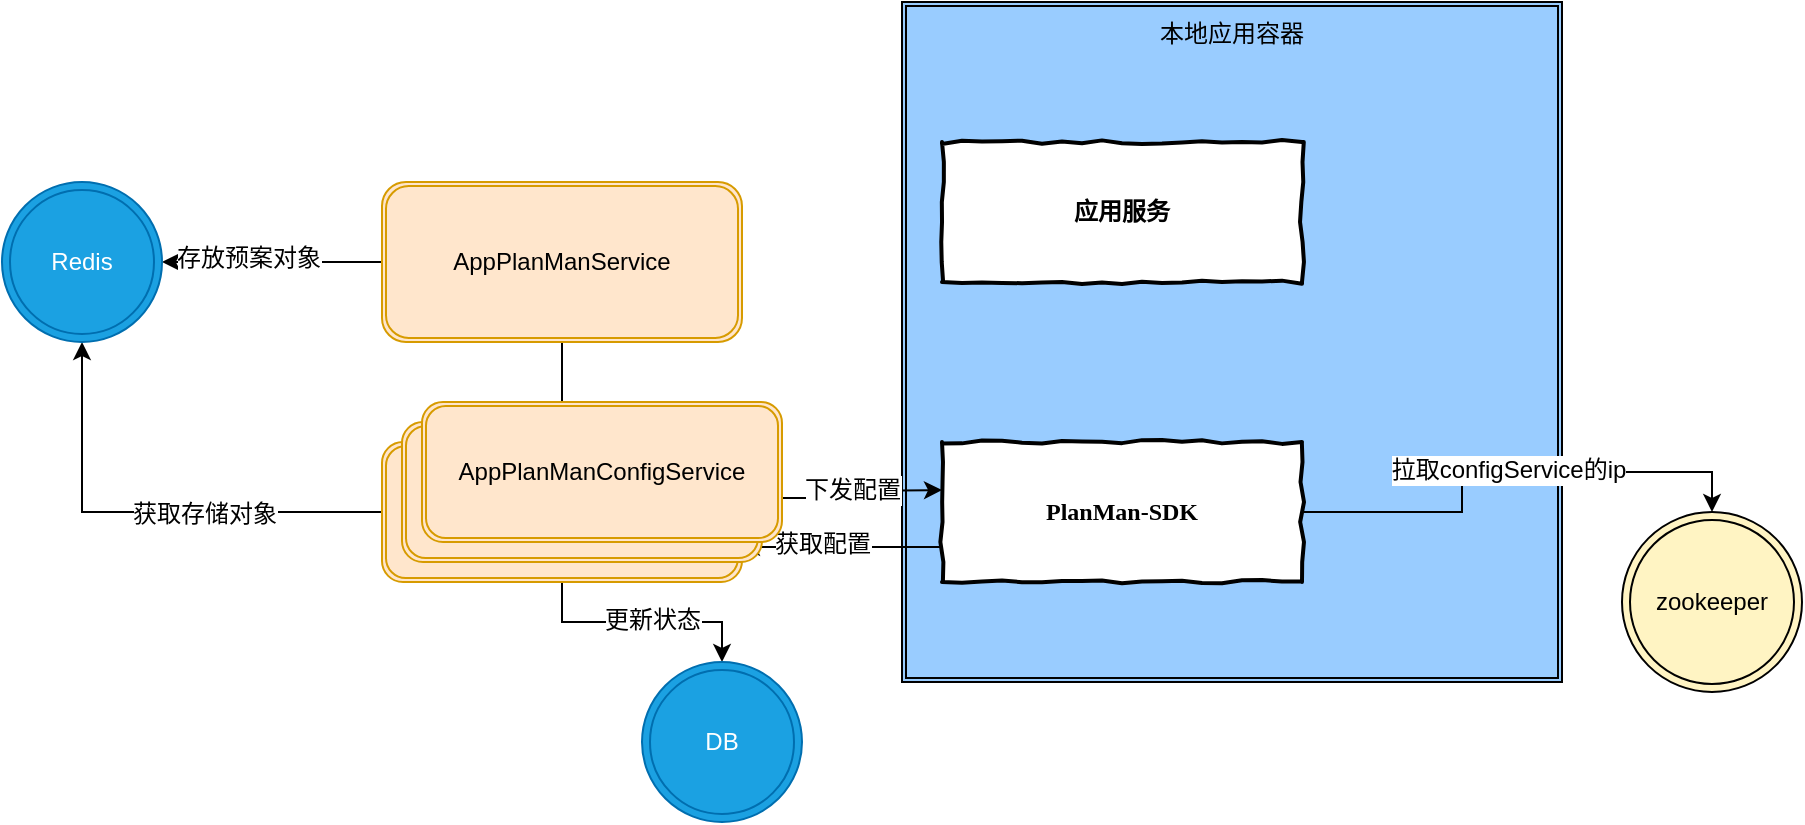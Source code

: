 <mxfile version="12.2.3" type="github" pages="1">
  <diagram name="Page-1" id="5f0bae14-7c28-e335-631c-24af17079c00">
    <mxGraphModel dx="1426" dy="642" grid="1" gridSize="10" guides="1" tooltips="1" connect="1" arrows="1" fold="1" page="1" pageScale="1" pageWidth="1100" pageHeight="850" background="#ffffff" math="0" shadow="0">
      <root>
        <mxCell id="0"/>
        <mxCell id="1" parent="0"/>
        <mxCell id="WFXihi4TSYjyIUXCZcGX-3" value="本地应用容器" style="shape=ext;double=1;rounded=0;whiteSpace=wrap;html=1;fillColor=#99CCFF;align=center;verticalAlign=top;" vertex="1" parent="1">
          <mxGeometry x="530" y="250" width="330" height="340" as="geometry"/>
        </mxCell>
        <mxCell id="WFXihi4TSYjyIUXCZcGX-11" style="edgeStyle=orthogonalEdgeStyle;rounded=0;orthogonalLoop=1;jettySize=auto;html=1;entryX=0.5;entryY=0;entryDx=0;entryDy=0;align=center;" edge="1" parent="1" source="WFXihi4TSYjyIUXCZcGX-4" target="WFXihi4TSYjyIUXCZcGX-10">
          <mxGeometry relative="1" as="geometry"/>
        </mxCell>
        <mxCell id="WFXihi4TSYjyIUXCZcGX-12" value="拉取configService的ip" style="text;html=1;resizable=0;points=[];align=center;verticalAlign=middle;labelBackgroundColor=#ffffff;" vertex="1" connectable="0" parent="WFXihi4TSYjyIUXCZcGX-11">
          <mxGeometry y="1" relative="1" as="geometry">
            <mxPoint as="offset"/>
          </mxGeometry>
        </mxCell>
        <mxCell id="WFXihi4TSYjyIUXCZcGX-14" style="edgeStyle=orthogonalEdgeStyle;rounded=0;orthogonalLoop=1;jettySize=auto;html=1;exitX=0;exitY=0.75;exitDx=0;exitDy=0;entryX=1;entryY=0.75;entryDx=0;entryDy=0;align=center;" edge="1" parent="1" source="WFXihi4TSYjyIUXCZcGX-4" target="WFXihi4TSYjyIUXCZcGX-6">
          <mxGeometry relative="1" as="geometry"/>
        </mxCell>
        <mxCell id="WFXihi4TSYjyIUXCZcGX-16" value="获取配置" style="text;html=1;resizable=0;points=[];align=center;verticalAlign=middle;labelBackgroundColor=#ffffff;" vertex="1" connectable="0" parent="WFXihi4TSYjyIUXCZcGX-14">
          <mxGeometry x="0.204" y="-2" relative="1" as="geometry">
            <mxPoint as="offset"/>
          </mxGeometry>
        </mxCell>
        <mxCell id="WFXihi4TSYjyIUXCZcGX-4" value="PlanMan-SDK" style="html=1;whiteSpace=wrap;comic=1;strokeWidth=2;fontFamily=Comic Sans MS;fontStyle=1;align=center;" vertex="1" parent="1">
          <mxGeometry x="550" y="470" width="180" height="70" as="geometry"/>
        </mxCell>
        <mxCell id="WFXihi4TSYjyIUXCZcGX-5" value="应用服务" style="html=1;whiteSpace=wrap;comic=1;strokeWidth=2;fontFamily=Comic Sans MS;fontStyle=1;align=center;" vertex="1" parent="1">
          <mxGeometry x="550" y="320" width="180" height="70" as="geometry"/>
        </mxCell>
        <mxCell id="WFXihi4TSYjyIUXCZcGX-13" style="edgeStyle=orthogonalEdgeStyle;rounded=0;orthogonalLoop=1;jettySize=auto;html=1;exitX=1;exitY=0.4;exitDx=0;exitDy=0;exitPerimeter=0;align=center;" edge="1" parent="1" source="WFXihi4TSYjyIUXCZcGX-6">
          <mxGeometry relative="1" as="geometry">
            <mxPoint x="550" y="494" as="targetPoint"/>
          </mxGeometry>
        </mxCell>
        <mxCell id="WFXihi4TSYjyIUXCZcGX-15" value="下发配置" style="text;html=1;resizable=0;points=[];align=center;verticalAlign=middle;labelBackgroundColor=#ffffff;" vertex="1" connectable="0" parent="WFXihi4TSYjyIUXCZcGX-13">
          <mxGeometry x="0.118" y="1" relative="1" as="geometry">
            <mxPoint as="offset"/>
          </mxGeometry>
        </mxCell>
        <mxCell id="WFXihi4TSYjyIUXCZcGX-18" style="edgeStyle=orthogonalEdgeStyle;rounded=0;orthogonalLoop=1;jettySize=auto;html=1;align=center;" edge="1" parent="1" source="WFXihi4TSYjyIUXCZcGX-6" target="WFXihi4TSYjyIUXCZcGX-17">
          <mxGeometry relative="1" as="geometry"/>
        </mxCell>
        <mxCell id="WFXihi4TSYjyIUXCZcGX-19" value="获取存储对象" style="text;html=1;resizable=0;points=[];align=center;verticalAlign=middle;labelBackgroundColor=#ffffff;" vertex="1" connectable="0" parent="WFXihi4TSYjyIUXCZcGX-18">
          <mxGeometry x="-0.24" y="1" relative="1" as="geometry">
            <mxPoint as="offset"/>
          </mxGeometry>
        </mxCell>
        <mxCell id="WFXihi4TSYjyIUXCZcGX-21" style="edgeStyle=orthogonalEdgeStyle;rounded=0;orthogonalLoop=1;jettySize=auto;html=1;align=center;" edge="1" parent="1" source="WFXihi4TSYjyIUXCZcGX-6" target="WFXihi4TSYjyIUXCZcGX-20">
          <mxGeometry relative="1" as="geometry"/>
        </mxCell>
        <mxCell id="WFXihi4TSYjyIUXCZcGX-22" value="更新状态" style="text;html=1;resizable=0;points=[];align=center;verticalAlign=middle;labelBackgroundColor=#ffffff;" vertex="1" connectable="0" parent="WFXihi4TSYjyIUXCZcGX-21">
          <mxGeometry x="0.073" y="1" relative="1" as="geometry">
            <mxPoint as="offset"/>
          </mxGeometry>
        </mxCell>
        <mxCell id="WFXihi4TSYjyIUXCZcGX-6" value="" style="shape=ext;double=1;rounded=1;whiteSpace=wrap;html=1;fillColor=#ffe6cc;align=center;strokeColor=#d79b00;" vertex="1" parent="1">
          <mxGeometry x="270" y="470" width="180" height="70" as="geometry"/>
        </mxCell>
        <mxCell id="WFXihi4TSYjyIUXCZcGX-8" style="edgeStyle=orthogonalEdgeStyle;rounded=0;orthogonalLoop=1;jettySize=auto;html=1;align=center;" edge="1" parent="1" source="WFXihi4TSYjyIUXCZcGX-7" target="WFXihi4TSYjyIUXCZcGX-6">
          <mxGeometry relative="1" as="geometry"/>
        </mxCell>
        <mxCell id="WFXihi4TSYjyIUXCZcGX-24" style="edgeStyle=orthogonalEdgeStyle;rounded=0;orthogonalLoop=1;jettySize=auto;html=1;align=center;" edge="1" parent="1" source="WFXihi4TSYjyIUXCZcGX-7" target="WFXihi4TSYjyIUXCZcGX-17">
          <mxGeometry relative="1" as="geometry"/>
        </mxCell>
        <mxCell id="WFXihi4TSYjyIUXCZcGX-25" value="存放预案对象" style="text;html=1;resizable=0;points=[];align=center;verticalAlign=middle;labelBackgroundColor=#ffffff;" vertex="1" connectable="0" parent="WFXihi4TSYjyIUXCZcGX-24">
          <mxGeometry x="0.229" y="-2" relative="1" as="geometry">
            <mxPoint as="offset"/>
          </mxGeometry>
        </mxCell>
        <mxCell id="WFXihi4TSYjyIUXCZcGX-7" value="AppPlanManService" style="shape=ext;double=1;rounded=1;whiteSpace=wrap;html=1;fillColor=#ffe6cc;align=center;strokeColor=#d79b00;" vertex="1" parent="1">
          <mxGeometry x="270" y="340" width="180" height="80" as="geometry"/>
        </mxCell>
        <mxCell id="WFXihi4TSYjyIUXCZcGX-10" value="zookeeper" style="ellipse;shape=doubleEllipse;whiteSpace=wrap;html=1;fillColor=#FFF4C3;align=center;" vertex="1" parent="1">
          <mxGeometry x="890" y="505" width="90" height="90" as="geometry"/>
        </mxCell>
        <mxCell id="WFXihi4TSYjyIUXCZcGX-17" value="Redis" style="ellipse;shape=doubleEllipse;whiteSpace=wrap;html=1;aspect=fixed;fillColor=#1ba1e2;align=center;strokeColor=#006EAF;fontColor=#ffffff;" vertex="1" parent="1">
          <mxGeometry x="80" y="340" width="80" height="80" as="geometry"/>
        </mxCell>
        <mxCell id="WFXihi4TSYjyIUXCZcGX-20" value="DB" style="ellipse;shape=doubleEllipse;whiteSpace=wrap;html=1;aspect=fixed;fillColor=#1ba1e2;align=center;strokeColor=#006EAF;fontColor=#ffffff;" vertex="1" parent="1">
          <mxGeometry x="400" y="580" width="80" height="80" as="geometry"/>
        </mxCell>
        <mxCell id="WFXihi4TSYjyIUXCZcGX-27" value="" style="shape=ext;double=1;rounded=1;whiteSpace=wrap;html=1;fillColor=#ffe6cc;align=center;strokeColor=#d79b00;" vertex="1" parent="1">
          <mxGeometry x="280" y="460" width="180" height="70" as="geometry"/>
        </mxCell>
        <mxCell id="WFXihi4TSYjyIUXCZcGX-26" value="AppPlanManConfigService" style="shape=ext;double=1;rounded=1;whiteSpace=wrap;html=1;fillColor=#ffe6cc;align=center;strokeColor=#d79b00;" vertex="1" parent="1">
          <mxGeometry x="290" y="450" width="180" height="70" as="geometry"/>
        </mxCell>
      </root>
    </mxGraphModel>
  </diagram>
</mxfile>
